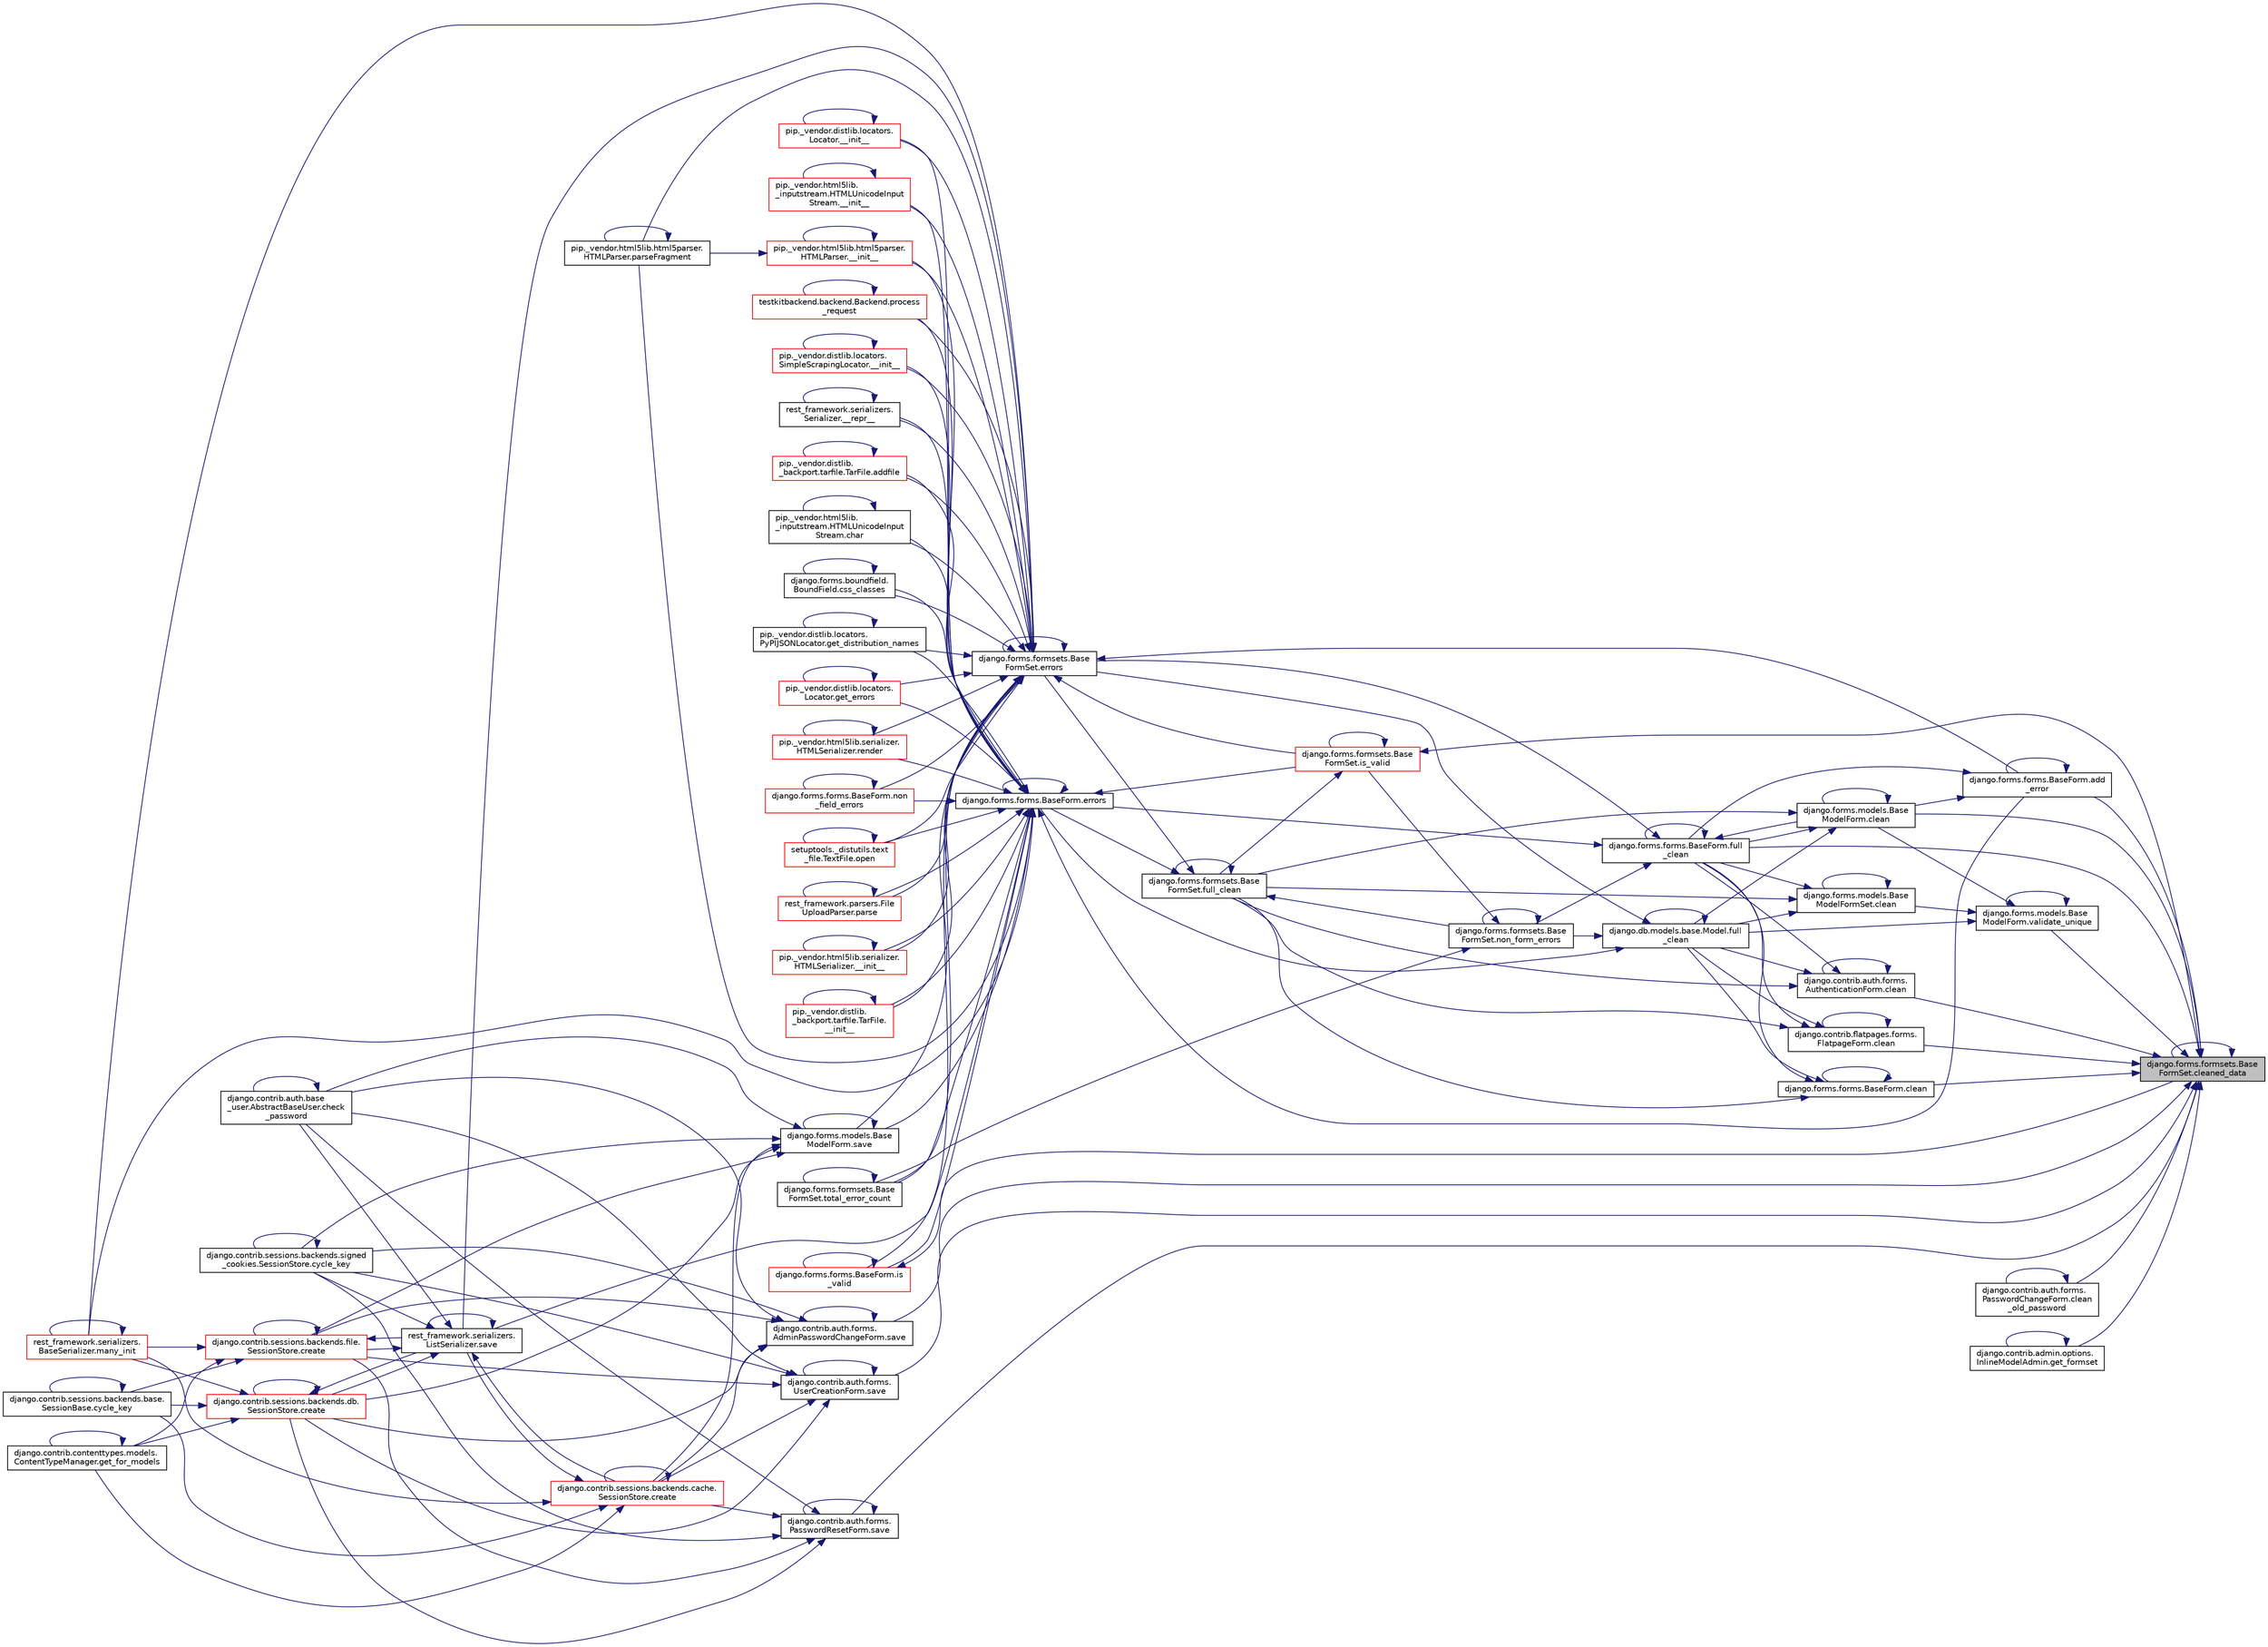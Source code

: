 digraph "django.forms.formsets.BaseFormSet.cleaned_data"
{
 // LATEX_PDF_SIZE
  edge [fontname="Helvetica",fontsize="10",labelfontname="Helvetica",labelfontsize="10"];
  node [fontname="Helvetica",fontsize="10",shape=record];
  rankdir="RL";
  Node1 [label="django.forms.formsets.Base\lFormSet.cleaned_data",height=0.2,width=0.4,color="black", fillcolor="grey75", style="filled", fontcolor="black",tooltip=" "];
  Node1 -> Node2 [dir="back",color="midnightblue",fontsize="10",style="solid",fontname="Helvetica"];
  Node2 [label="django.forms.forms.BaseForm.add\l_error",height=0.2,width=0.4,color="black", fillcolor="white", style="filled",URL="$d8/d44/classdjango_1_1forms_1_1forms_1_1_base_form.html#acf2237ac07f8871141489ce1ae752f76",tooltip=" "];
  Node2 -> Node2 [dir="back",color="midnightblue",fontsize="10",style="solid",fontname="Helvetica"];
  Node2 -> Node3 [dir="back",color="midnightblue",fontsize="10",style="solid",fontname="Helvetica"];
  Node3 [label="django.forms.models.Base\lModelForm.clean",height=0.2,width=0.4,color="black", fillcolor="white", style="filled",URL="$d8/dd8/classdjango_1_1forms_1_1models_1_1_base_model_form.html#abbcddac6d29c87ce3f49fba983f5df0a",tooltip=" "];
  Node3 -> Node3 [dir="back",color="midnightblue",fontsize="10",style="solid",fontname="Helvetica"];
  Node3 -> Node4 [dir="back",color="midnightblue",fontsize="10",style="solid",fontname="Helvetica"];
  Node4 [label="django.forms.forms.BaseForm.full\l_clean",height=0.2,width=0.4,color="black", fillcolor="white", style="filled",URL="$d8/d44/classdjango_1_1forms_1_1forms_1_1_base_form.html#acb359d947a031d78659b4d55addd67fc",tooltip=" "];
  Node4 -> Node3 [dir="back",color="midnightblue",fontsize="10",style="solid",fontname="Helvetica"];
  Node4 -> Node5 [dir="back",color="midnightblue",fontsize="10",style="solid",fontname="Helvetica"];
  Node5 [label="django.forms.forms.BaseForm.errors",height=0.2,width=0.4,color="black", fillcolor="white", style="filled",URL="$d8/d44/classdjango_1_1forms_1_1forms_1_1_base_form.html#ad1f2f603258fa86762632a8c17fe5aa8",tooltip=" "];
  Node5 -> Node6 [dir="back",color="midnightblue",fontsize="10",style="solid",fontname="Helvetica"];
  Node6 [label="pip._vendor.html5lib.serializer.\lHTMLSerializer.__init__",height=0.2,width=0.4,color="red", fillcolor="white", style="filled",URL="$d1/d17/classpip_1_1__vendor_1_1html5lib_1_1serializer_1_1_h_t_m_l_serializer.html#ae1f820664d0ba0b48b7b321577f1e996",tooltip=" "];
  Node6 -> Node6 [dir="back",color="midnightblue",fontsize="10",style="solid",fontname="Helvetica"];
  Node5 -> Node141 [dir="back",color="midnightblue",fontsize="10",style="solid",fontname="Helvetica"];
  Node141 [label="pip._vendor.distlib.\l_backport.tarfile.TarFile.\l__init__",height=0.2,width=0.4,color="red", fillcolor="white", style="filled",URL="$d7/d1d/classpip_1_1__vendor_1_1distlib_1_1__backport_1_1tarfile_1_1_tar_file.html#a1dda6d9be63b3ae8186ae388015c11ff",tooltip=" "];
  Node141 -> Node141 [dir="back",color="midnightblue",fontsize="10",style="solid",fontname="Helvetica"];
  Node5 -> Node142 [dir="back",color="midnightblue",fontsize="10",style="solid",fontname="Helvetica"];
  Node142 [label="pip._vendor.distlib.locators.\lLocator.__init__",height=0.2,width=0.4,color="red", fillcolor="white", style="filled",URL="$df/dda/classpip_1_1__vendor_1_1distlib_1_1locators_1_1_locator.html#af37665238a4ad058e6b2e4d6b77d0ffc",tooltip=" "];
  Node142 -> Node142 [dir="back",color="midnightblue",fontsize="10",style="solid",fontname="Helvetica"];
  Node5 -> Node83 [dir="back",color="midnightblue",fontsize="10",style="solid",fontname="Helvetica"];
  Node83 [label="pip._vendor.html5lib.\l_inputstream.HTMLUnicodeInput\lStream.__init__",height=0.2,width=0.4,color="red", fillcolor="white", style="filled",URL="$de/dab/classpip_1_1__vendor_1_1html5lib_1_1__inputstream_1_1_h_t_m_l_unicode_input_stream.html#aae329b9a8ec6d32fbe6de851cf40357c",tooltip=" "];
  Node83 -> Node83 [dir="back",color="midnightblue",fontsize="10",style="solid",fontname="Helvetica"];
  Node5 -> Node85 [dir="back",color="midnightblue",fontsize="10",style="solid",fontname="Helvetica"];
  Node85 [label="pip._vendor.html5lib.html5parser.\lHTMLParser.__init__",height=0.2,width=0.4,color="red", fillcolor="white", style="filled",URL="$dd/dcc/classpip_1_1__vendor_1_1html5lib_1_1html5parser_1_1_h_t_m_l_parser.html#ad9b0cd5d2f6a8f940f4efc6b6124c9be",tooltip=" "];
  Node85 -> Node85 [dir="back",color="midnightblue",fontsize="10",style="solid",fontname="Helvetica"];
  Node85 -> Node86 [dir="back",color="midnightblue",fontsize="10",style="solid",fontname="Helvetica"];
  Node86 [label="pip._vendor.html5lib.html5parser.\lHTMLParser.parseFragment",height=0.2,width=0.4,color="black", fillcolor="white", style="filled",URL="$dd/dcc/classpip_1_1__vendor_1_1html5lib_1_1html5parser_1_1_h_t_m_l_parser.html#af5e775b80cbddbdecc4cd2782c6eacca",tooltip=" "];
  Node86 -> Node86 [dir="back",color="midnightblue",fontsize="10",style="solid",fontname="Helvetica"];
  Node5 -> Node143 [dir="back",color="midnightblue",fontsize="10",style="solid",fontname="Helvetica"];
  Node143 [label="pip._vendor.distlib.locators.\lSimpleScrapingLocator.__init__",height=0.2,width=0.4,color="red", fillcolor="white", style="filled",URL="$d6/d82/classpip_1_1__vendor_1_1distlib_1_1locators_1_1_simple_scraping_locator.html#a7a4c50e47ae95046ff9f9da7aeb8a391",tooltip=" "];
  Node143 -> Node143 [dir="back",color="midnightblue",fontsize="10",style="solid",fontname="Helvetica"];
  Node5 -> Node144 [dir="back",color="midnightblue",fontsize="10",style="solid",fontname="Helvetica"];
  Node144 [label="rest_framework.serializers.\lSerializer.__repr__",height=0.2,width=0.4,color="black", fillcolor="white", style="filled",URL="$de/daf/classrest__framework_1_1serializers_1_1_serializer.html#aa4601d5e8fecc97212d2f753b9c44cc7",tooltip=" "];
  Node144 -> Node144 [dir="back",color="midnightblue",fontsize="10",style="solid",fontname="Helvetica"];
  Node5 -> Node2 [dir="back",color="midnightblue",fontsize="10",style="solid",fontname="Helvetica"];
  Node5 -> Node145 [dir="back",color="midnightblue",fontsize="10",style="solid",fontname="Helvetica"];
  Node145 [label="pip._vendor.distlib.\l_backport.tarfile.TarFile.addfile",height=0.2,width=0.4,color="red", fillcolor="white", style="filled",URL="$d7/d1d/classpip_1_1__vendor_1_1distlib_1_1__backport_1_1tarfile_1_1_tar_file.html#a9f460122e2a988ec31b0e1a7a2d18244",tooltip=" "];
  Node145 -> Node145 [dir="back",color="midnightblue",fontsize="10",style="solid",fontname="Helvetica"];
  Node5 -> Node147 [dir="back",color="midnightblue",fontsize="10",style="solid",fontname="Helvetica"];
  Node147 [label="pip._vendor.html5lib.\l_inputstream.HTMLUnicodeInput\lStream.char",height=0.2,width=0.4,color="black", fillcolor="white", style="filled",URL="$de/dab/classpip_1_1__vendor_1_1html5lib_1_1__inputstream_1_1_h_t_m_l_unicode_input_stream.html#a6078d7bf2b9ee2304ba083f762440a83",tooltip=" "];
  Node147 -> Node147 [dir="back",color="midnightblue",fontsize="10",style="solid",fontname="Helvetica"];
  Node5 -> Node148 [dir="back",color="midnightblue",fontsize="10",style="solid",fontname="Helvetica"];
  Node148 [label="django.forms.boundfield.\lBoundField.css_classes",height=0.2,width=0.4,color="black", fillcolor="white", style="filled",URL="$da/d92/classdjango_1_1forms_1_1boundfield_1_1_bound_field.html#a957299f7e1f8b9f554188b9b670d0426",tooltip=" "];
  Node148 -> Node148 [dir="back",color="midnightblue",fontsize="10",style="solid",fontname="Helvetica"];
  Node5 -> Node5 [dir="back",color="midnightblue",fontsize="10",style="solid",fontname="Helvetica"];
  Node5 -> Node149 [dir="back",color="midnightblue",fontsize="10",style="solid",fontname="Helvetica"];
  Node149 [label="pip._vendor.distlib.locators.\lPyPIJSONLocator.get_distribution_names",height=0.2,width=0.4,color="black", fillcolor="white", style="filled",URL="$d1/d11/classpip_1_1__vendor_1_1distlib_1_1locators_1_1_py_p_i_j_s_o_n_locator.html#a2a74400546b1af992cc79ae780c014d9",tooltip=" "];
  Node149 -> Node149 [dir="back",color="midnightblue",fontsize="10",style="solid",fontname="Helvetica"];
  Node5 -> Node150 [dir="back",color="midnightblue",fontsize="10",style="solid",fontname="Helvetica"];
  Node150 [label="pip._vendor.distlib.locators.\lLocator.get_errors",height=0.2,width=0.4,color="red", fillcolor="white", style="filled",URL="$df/dda/classpip_1_1__vendor_1_1distlib_1_1locators_1_1_locator.html#a001dcda572c307fbc81dc17c1056df8a",tooltip=" "];
  Node150 -> Node150 [dir="back",color="midnightblue",fontsize="10",style="solid",fontname="Helvetica"];
  Node5 -> Node154 [dir="back",color="midnightblue",fontsize="10",style="solid",fontname="Helvetica"];
  Node154 [label="django.forms.forms.BaseForm.is\l_valid",height=0.2,width=0.4,color="red", fillcolor="white", style="filled",URL="$d8/d44/classdjango_1_1forms_1_1forms_1_1_base_form.html#a372b23ad4096720b6f27077eab1b0b89",tooltip=" "];
  Node154 -> Node1 [dir="back",color="midnightblue",fontsize="10",style="solid",fontname="Helvetica"];
  Node154 -> Node154 [dir="back",color="midnightblue",fontsize="10",style="solid",fontname="Helvetica"];
  Node5 -> Node159 [dir="back",color="midnightblue",fontsize="10",style="solid",fontname="Helvetica"];
  Node159 [label="django.forms.formsets.Base\lFormSet.is_valid",height=0.2,width=0.4,color="red", fillcolor="white", style="filled",URL="$d5/d7f/classdjango_1_1forms_1_1formsets_1_1_base_form_set.html#ac556f386c1300678a3d58cbe8e9c7bef",tooltip=" "];
  Node159 -> Node1 [dir="back",color="midnightblue",fontsize="10",style="solid",fontname="Helvetica"];
  Node159 -> Node139 [dir="back",color="midnightblue",fontsize="10",style="solid",fontname="Helvetica"];
  Node139 [label="django.forms.formsets.Base\lFormSet.full_clean",height=0.2,width=0.4,color="black", fillcolor="white", style="filled",URL="$d5/d7f/classdjango_1_1forms_1_1formsets_1_1_base_form_set.html#ab85a836f8efaf3f794e9c34d427967f7",tooltip=" "];
  Node139 -> Node5 [dir="back",color="midnightblue",fontsize="10",style="solid",fontname="Helvetica"];
  Node139 -> Node140 [dir="back",color="midnightblue",fontsize="10",style="solid",fontname="Helvetica"];
  Node140 [label="django.forms.formsets.Base\lFormSet.errors",height=0.2,width=0.4,color="black", fillcolor="white", style="filled",URL="$d5/d7f/classdjango_1_1forms_1_1formsets_1_1_base_form_set.html#a3beee57c0d0f934ac19a621dfa83193c",tooltip=" "];
  Node140 -> Node6 [dir="back",color="midnightblue",fontsize="10",style="solid",fontname="Helvetica"];
  Node140 -> Node141 [dir="back",color="midnightblue",fontsize="10",style="solid",fontname="Helvetica"];
  Node140 -> Node142 [dir="back",color="midnightblue",fontsize="10",style="solid",fontname="Helvetica"];
  Node140 -> Node83 [dir="back",color="midnightblue",fontsize="10",style="solid",fontname="Helvetica"];
  Node140 -> Node85 [dir="back",color="midnightblue",fontsize="10",style="solid",fontname="Helvetica"];
  Node140 -> Node143 [dir="back",color="midnightblue",fontsize="10",style="solid",fontname="Helvetica"];
  Node140 -> Node144 [dir="back",color="midnightblue",fontsize="10",style="solid",fontname="Helvetica"];
  Node140 -> Node2 [dir="back",color="midnightblue",fontsize="10",style="solid",fontname="Helvetica"];
  Node140 -> Node145 [dir="back",color="midnightblue",fontsize="10",style="solid",fontname="Helvetica"];
  Node140 -> Node147 [dir="back",color="midnightblue",fontsize="10",style="solid",fontname="Helvetica"];
  Node140 -> Node148 [dir="back",color="midnightblue",fontsize="10",style="solid",fontname="Helvetica"];
  Node140 -> Node140 [dir="back",color="midnightblue",fontsize="10",style="solid",fontname="Helvetica"];
  Node140 -> Node149 [dir="back",color="midnightblue",fontsize="10",style="solid",fontname="Helvetica"];
  Node140 -> Node150 [dir="back",color="midnightblue",fontsize="10",style="solid",fontname="Helvetica"];
  Node140 -> Node154 [dir="back",color="midnightblue",fontsize="10",style="solid",fontname="Helvetica"];
  Node140 -> Node159 [dir="back",color="midnightblue",fontsize="10",style="solid",fontname="Helvetica"];
  Node140 -> Node170 [dir="back",color="midnightblue",fontsize="10",style="solid",fontname="Helvetica"];
  Node170 [label="rest_framework.serializers.\lBaseSerializer.many_init",height=0.2,width=0.4,color="red", fillcolor="white", style="filled",URL="$d9/de7/classrest__framework_1_1serializers_1_1_base_serializer.html#aa66062b6866b3306c40d310e19b25971",tooltip=" "];
  Node170 -> Node170 [dir="back",color="midnightblue",fontsize="10",style="solid",fontname="Helvetica"];
  Node140 -> Node173 [dir="back",color="midnightblue",fontsize="10",style="solid",fontname="Helvetica"];
  Node173 [label="django.forms.forms.BaseForm.non\l_field_errors",height=0.2,width=0.4,color="red", fillcolor="white", style="filled",URL="$d8/d44/classdjango_1_1forms_1_1forms_1_1_base_form.html#abc61a5de1f1fc6a524d021877d2cb332",tooltip=" "];
  Node173 -> Node173 [dir="back",color="midnightblue",fontsize="10",style="solid",fontname="Helvetica"];
  Node140 -> Node176 [dir="back",color="midnightblue",fontsize="10",style="solid",fontname="Helvetica"];
  Node176 [label="setuptools._distutils.text\l_file.TextFile.open",height=0.2,width=0.4,color="red", fillcolor="white", style="filled",URL="$da/d41/classsetuptools_1_1__distutils_1_1text__file_1_1_text_file.html#ae603687e438433de3b47c9fc729c2f29",tooltip=" "];
  Node176 -> Node176 [dir="back",color="midnightblue",fontsize="10",style="solid",fontname="Helvetica"];
  Node140 -> Node179 [dir="back",color="midnightblue",fontsize="10",style="solid",fontname="Helvetica"];
  Node179 [label="rest_framework.parsers.File\lUploadParser.parse",height=0.2,width=0.4,color="red", fillcolor="white", style="filled",URL="$d5/d4e/classrest__framework_1_1parsers_1_1_file_upload_parser.html#ad1e3e1c76e8130e42f5d8c93ccfebeb9",tooltip=" "];
  Node179 -> Node179 [dir="back",color="midnightblue",fontsize="10",style="solid",fontname="Helvetica"];
  Node140 -> Node86 [dir="back",color="midnightblue",fontsize="10",style="solid",fontname="Helvetica"];
  Node140 -> Node185 [dir="back",color="midnightblue",fontsize="10",style="solid",fontname="Helvetica"];
  Node185 [label="testkitbackend.backend.Backend.process\l_request",height=0.2,width=0.4,color="red", fillcolor="white", style="filled",URL="$d3/d9c/classtestkitbackend_1_1backend_1_1_backend.html#a7e6c66d8e4b78ac0e0555fd95aa28703",tooltip=" "];
  Node185 -> Node185 [dir="back",color="midnightblue",fontsize="10",style="solid",fontname="Helvetica"];
  Node140 -> Node131 [dir="back",color="midnightblue",fontsize="10",style="solid",fontname="Helvetica"];
  Node131 [label="pip._vendor.html5lib.serializer.\lHTMLSerializer.render",height=0.2,width=0.4,color="red", fillcolor="white", style="filled",URL="$d1/d17/classpip_1_1__vendor_1_1html5lib_1_1serializer_1_1_h_t_m_l_serializer.html#a24277c42df8722ba57624ed6dcedc6ea",tooltip=" "];
  Node131 -> Node131 [dir="back",color="midnightblue",fontsize="10",style="solid",fontname="Helvetica"];
  Node140 -> Node228 [dir="back",color="midnightblue",fontsize="10",style="solid",fontname="Helvetica"];
  Node228 [label="rest_framework.serializers.\lListSerializer.save",height=0.2,width=0.4,color="black", fillcolor="white", style="filled",URL="$d9/dee/classrest__framework_1_1serializers_1_1_list_serializer.html#aae894406720700029ad7bfd9accd04dc",tooltip=" "];
  Node228 -> Node229 [dir="back",color="midnightblue",fontsize="10",style="solid",fontname="Helvetica"];
  Node229 [label="django.contrib.auth.base\l_user.AbstractBaseUser.check\l_password",height=0.2,width=0.4,color="black", fillcolor="white", style="filled",URL="$d6/d40/classdjango_1_1contrib_1_1auth_1_1base__user_1_1_abstract_base_user.html#a22877e4004aca4daed40520695ef91ad",tooltip=" "];
  Node229 -> Node229 [dir="back",color="midnightblue",fontsize="10",style="solid",fontname="Helvetica"];
  Node228 -> Node230 [dir="back",color="midnightblue",fontsize="10",style="solid",fontname="Helvetica"];
  Node230 [label="django.contrib.sessions.backends.cache.\lSessionStore.create",height=0.2,width=0.4,color="red", fillcolor="white", style="filled",URL="$df/d0f/classdjango_1_1contrib_1_1sessions_1_1backends_1_1cache_1_1_session_store.html#a446cd1693bf22269d431e4cfc9424763",tooltip=" "];
  Node230 -> Node230 [dir="back",color="midnightblue",fontsize="10",style="solid",fontname="Helvetica"];
  Node230 -> Node231 [dir="back",color="midnightblue",fontsize="10",style="solid",fontname="Helvetica"];
  Node231 [label="django.contrib.sessions.backends.base.\lSessionBase.cycle_key",height=0.2,width=0.4,color="black", fillcolor="white", style="filled",URL="$d1/d6e/classdjango_1_1contrib_1_1sessions_1_1backends_1_1base_1_1_session_base.html#a977116d62a4d058eae187121b1304d33",tooltip=" "];
  Node231 -> Node231 [dir="back",color="midnightblue",fontsize="10",style="solid",fontname="Helvetica"];
  Node230 -> Node232 [dir="back",color="midnightblue",fontsize="10",style="solid",fontname="Helvetica"];
  Node232 [label="django.contrib.contenttypes.models.\lContentTypeManager.get_for_models",height=0.2,width=0.4,color="black", fillcolor="white", style="filled",URL="$d0/dbc/classdjango_1_1contrib_1_1contenttypes_1_1models_1_1_content_type_manager.html#a63756e81a9a706e22426e7b0fef0ca8b",tooltip=" "];
  Node232 -> Node232 [dir="back",color="midnightblue",fontsize="10",style="solid",fontname="Helvetica"];
  Node230 -> Node170 [dir="back",color="midnightblue",fontsize="10",style="solid",fontname="Helvetica"];
  Node230 -> Node228 [dir="back",color="midnightblue",fontsize="10",style="solid",fontname="Helvetica"];
  Node228 -> Node239 [dir="back",color="midnightblue",fontsize="10",style="solid",fontname="Helvetica"];
  Node239 [label="django.contrib.sessions.backends.db.\lSessionStore.create",height=0.2,width=0.4,color="red", fillcolor="white", style="filled",URL="$d2/d1a/classdjango_1_1contrib_1_1sessions_1_1backends_1_1db_1_1_session_store.html#abe55542a0377d5cadcaa995ab5983000",tooltip=" "];
  Node239 -> Node239 [dir="back",color="midnightblue",fontsize="10",style="solid",fontname="Helvetica"];
  Node239 -> Node231 [dir="back",color="midnightblue",fontsize="10",style="solid",fontname="Helvetica"];
  Node239 -> Node232 [dir="back",color="midnightblue",fontsize="10",style="solid",fontname="Helvetica"];
  Node239 -> Node170 [dir="back",color="midnightblue",fontsize="10",style="solid",fontname="Helvetica"];
  Node239 -> Node228 [dir="back",color="midnightblue",fontsize="10",style="solid",fontname="Helvetica"];
  Node228 -> Node241 [dir="back",color="midnightblue",fontsize="10",style="solid",fontname="Helvetica"];
  Node241 [label="django.contrib.sessions.backends.file.\lSessionStore.create",height=0.2,width=0.4,color="red", fillcolor="white", style="filled",URL="$dc/dba/classdjango_1_1contrib_1_1sessions_1_1backends_1_1file_1_1_session_store.html#a24fc651d4a7fdff19e780868a31f0600",tooltip=" "];
  Node241 -> Node241 [dir="back",color="midnightblue",fontsize="10",style="solid",fontname="Helvetica"];
  Node241 -> Node231 [dir="back",color="midnightblue",fontsize="10",style="solid",fontname="Helvetica"];
  Node241 -> Node232 [dir="back",color="midnightblue",fontsize="10",style="solid",fontname="Helvetica"];
  Node241 -> Node170 [dir="back",color="midnightblue",fontsize="10",style="solid",fontname="Helvetica"];
  Node241 -> Node228 [dir="back",color="midnightblue",fontsize="10",style="solid",fontname="Helvetica"];
  Node228 -> Node243 [dir="back",color="midnightblue",fontsize="10",style="solid",fontname="Helvetica"];
  Node243 [label="django.contrib.sessions.backends.signed\l_cookies.SessionStore.cycle_key",height=0.2,width=0.4,color="black", fillcolor="white", style="filled",URL="$d4/da0/classdjango_1_1contrib_1_1sessions_1_1backends_1_1signed__cookies_1_1_session_store.html#af2644b7249beaf95b74d8a2dea6fb38f",tooltip=" "];
  Node243 -> Node243 [dir="back",color="midnightblue",fontsize="10",style="solid",fontname="Helvetica"];
  Node228 -> Node228 [dir="back",color="midnightblue",fontsize="10",style="solid",fontname="Helvetica"];
  Node140 -> Node348 [dir="back",color="midnightblue",fontsize="10",style="solid",fontname="Helvetica"];
  Node348 [label="django.forms.models.Base\lModelForm.save",height=0.2,width=0.4,color="black", fillcolor="white", style="filled",URL="$d8/dd8/classdjango_1_1forms_1_1models_1_1_base_model_form.html#ad74859e0ce221da998f157156a4c3450",tooltip=" "];
  Node348 -> Node229 [dir="back",color="midnightblue",fontsize="10",style="solid",fontname="Helvetica"];
  Node348 -> Node230 [dir="back",color="midnightblue",fontsize="10",style="solid",fontname="Helvetica"];
  Node348 -> Node239 [dir="back",color="midnightblue",fontsize="10",style="solid",fontname="Helvetica"];
  Node348 -> Node241 [dir="back",color="midnightblue",fontsize="10",style="solid",fontname="Helvetica"];
  Node348 -> Node243 [dir="back",color="midnightblue",fontsize="10",style="solid",fontname="Helvetica"];
  Node348 -> Node348 [dir="back",color="midnightblue",fontsize="10",style="solid",fontname="Helvetica"];
  Node140 -> Node169 [dir="back",color="midnightblue",fontsize="10",style="solid",fontname="Helvetica"];
  Node169 [label="django.forms.formsets.Base\lFormSet.total_error_count",height=0.2,width=0.4,color="black", fillcolor="white", style="filled",URL="$d5/d7f/classdjango_1_1forms_1_1formsets_1_1_base_form_set.html#aa8768f079003eb89dac27d2580c01935",tooltip=" "];
  Node169 -> Node169 [dir="back",color="midnightblue",fontsize="10",style="solid",fontname="Helvetica"];
  Node139 -> Node139 [dir="back",color="midnightblue",fontsize="10",style="solid",fontname="Helvetica"];
  Node139 -> Node158 [dir="back",color="midnightblue",fontsize="10",style="solid",fontname="Helvetica"];
  Node158 [label="django.forms.formsets.Base\lFormSet.non_form_errors",height=0.2,width=0.4,color="black", fillcolor="white", style="filled",URL="$d5/d7f/classdjango_1_1forms_1_1formsets_1_1_base_form_set.html#a1d05547548a4662138e11e22e4795f52",tooltip=" "];
  Node158 -> Node159 [dir="back",color="midnightblue",fontsize="10",style="solid",fontname="Helvetica"];
  Node158 -> Node158 [dir="back",color="midnightblue",fontsize="10",style="solid",fontname="Helvetica"];
  Node158 -> Node169 [dir="back",color="midnightblue",fontsize="10",style="solid",fontname="Helvetica"];
  Node159 -> Node159 [dir="back",color="midnightblue",fontsize="10",style="solid",fontname="Helvetica"];
  Node5 -> Node170 [dir="back",color="midnightblue",fontsize="10",style="solid",fontname="Helvetica"];
  Node5 -> Node173 [dir="back",color="midnightblue",fontsize="10",style="solid",fontname="Helvetica"];
  Node5 -> Node176 [dir="back",color="midnightblue",fontsize="10",style="solid",fontname="Helvetica"];
  Node5 -> Node179 [dir="back",color="midnightblue",fontsize="10",style="solid",fontname="Helvetica"];
  Node5 -> Node86 [dir="back",color="midnightblue",fontsize="10",style="solid",fontname="Helvetica"];
  Node5 -> Node185 [dir="back",color="midnightblue",fontsize="10",style="solid",fontname="Helvetica"];
  Node5 -> Node131 [dir="back",color="midnightblue",fontsize="10",style="solid",fontname="Helvetica"];
  Node5 -> Node228 [dir="back",color="midnightblue",fontsize="10",style="solid",fontname="Helvetica"];
  Node5 -> Node348 [dir="back",color="midnightblue",fontsize="10",style="solid",fontname="Helvetica"];
  Node5 -> Node169 [dir="back",color="midnightblue",fontsize="10",style="solid",fontname="Helvetica"];
  Node4 -> Node140 [dir="back",color="midnightblue",fontsize="10",style="solid",fontname="Helvetica"];
  Node4 -> Node4 [dir="back",color="midnightblue",fontsize="10",style="solid",fontname="Helvetica"];
  Node4 -> Node158 [dir="back",color="midnightblue",fontsize="10",style="solid",fontname="Helvetica"];
  Node3 -> Node139 [dir="back",color="midnightblue",fontsize="10",style="solid",fontname="Helvetica"];
  Node3 -> Node157 [dir="back",color="midnightblue",fontsize="10",style="solid",fontname="Helvetica"];
  Node157 [label="django.db.models.base.Model.full\l_clean",height=0.2,width=0.4,color="black", fillcolor="white", style="filled",URL="$da/d39/classdjango_1_1db_1_1models_1_1base_1_1_model.html#a29e9a703ef45c4d00285f419164ae278",tooltip=" "];
  Node157 -> Node5 [dir="back",color="midnightblue",fontsize="10",style="solid",fontname="Helvetica"];
  Node157 -> Node140 [dir="back",color="midnightblue",fontsize="10",style="solid",fontname="Helvetica"];
  Node157 -> Node157 [dir="back",color="midnightblue",fontsize="10",style="solid",fontname="Helvetica"];
  Node157 -> Node158 [dir="back",color="midnightblue",fontsize="10",style="solid",fontname="Helvetica"];
  Node2 -> Node4 [dir="back",color="midnightblue",fontsize="10",style="solid",fontname="Helvetica"];
  Node1 -> Node138 [dir="back",color="midnightblue",fontsize="10",style="solid",fontname="Helvetica"];
  Node138 [label="django.contrib.auth.forms.\lAuthenticationForm.clean",height=0.2,width=0.4,color="black", fillcolor="white", style="filled",URL="$d3/d34/classdjango_1_1contrib_1_1auth_1_1forms_1_1_authentication_form.html#a7582ce605c846d85757b967f54ebbb3b",tooltip=" "];
  Node138 -> Node138 [dir="back",color="midnightblue",fontsize="10",style="solid",fontname="Helvetica"];
  Node138 -> Node4 [dir="back",color="midnightblue",fontsize="10",style="solid",fontname="Helvetica"];
  Node138 -> Node139 [dir="back",color="midnightblue",fontsize="10",style="solid",fontname="Helvetica"];
  Node138 -> Node157 [dir="back",color="midnightblue",fontsize="10",style="solid",fontname="Helvetica"];
  Node1 -> Node668 [dir="back",color="midnightblue",fontsize="10",style="solid",fontname="Helvetica"];
  Node668 [label="django.contrib.flatpages.forms.\lFlatpageForm.clean",height=0.2,width=0.4,color="black", fillcolor="white", style="filled",URL="$de/d43/classdjango_1_1contrib_1_1flatpages_1_1forms_1_1_flatpage_form.html#a51d9513fb11818ccc8bc81139ce29bed",tooltip=" "];
  Node668 -> Node668 [dir="back",color="midnightblue",fontsize="10",style="solid",fontname="Helvetica"];
  Node668 -> Node4 [dir="back",color="midnightblue",fontsize="10",style="solid",fontname="Helvetica"];
  Node668 -> Node139 [dir="back",color="midnightblue",fontsize="10",style="solid",fontname="Helvetica"];
  Node668 -> Node157 [dir="back",color="midnightblue",fontsize="10",style="solid",fontname="Helvetica"];
  Node1 -> Node669 [dir="back",color="midnightblue",fontsize="10",style="solid",fontname="Helvetica"];
  Node669 [label="django.forms.forms.BaseForm.clean",height=0.2,width=0.4,color="black", fillcolor="white", style="filled",URL="$d8/d44/classdjango_1_1forms_1_1forms_1_1_base_form.html#aac9e2e177a9d7f1e4ee73b3ebfed6719",tooltip=" "];
  Node669 -> Node669 [dir="back",color="midnightblue",fontsize="10",style="solid",fontname="Helvetica"];
  Node669 -> Node4 [dir="back",color="midnightblue",fontsize="10",style="solid",fontname="Helvetica"];
  Node669 -> Node139 [dir="back",color="midnightblue",fontsize="10",style="solid",fontname="Helvetica"];
  Node669 -> Node157 [dir="back",color="midnightblue",fontsize="10",style="solid",fontname="Helvetica"];
  Node1 -> Node3 [dir="back",color="midnightblue",fontsize="10",style="solid",fontname="Helvetica"];
  Node1 -> Node670 [dir="back",color="midnightblue",fontsize="10",style="solid",fontname="Helvetica"];
  Node670 [label="django.contrib.auth.forms.\lPasswordChangeForm.clean\l_old_password",height=0.2,width=0.4,color="black", fillcolor="white", style="filled",URL="$d5/d6f/classdjango_1_1contrib_1_1auth_1_1forms_1_1_password_change_form.html#aecd5a680ca04ee9fdc6995595dbb4640",tooltip=" "];
  Node670 -> Node670 [dir="back",color="midnightblue",fontsize="10",style="solid",fontname="Helvetica"];
  Node1 -> Node1 [dir="back",color="midnightblue",fontsize="10",style="solid",fontname="Helvetica"];
  Node1 -> Node4 [dir="back",color="midnightblue",fontsize="10",style="solid",fontname="Helvetica"];
  Node1 -> Node671 [dir="back",color="midnightblue",fontsize="10",style="solid",fontname="Helvetica"];
  Node671 [label="django.contrib.admin.options.\lInlineModelAdmin.get_formset",height=0.2,width=0.4,color="black", fillcolor="white", style="filled",URL="$db/dbb/classdjango_1_1contrib_1_1admin_1_1options_1_1_inline_model_admin.html#a1641ef603d6e68a212701c78caa297cb",tooltip=" "];
  Node671 -> Node671 [dir="back",color="midnightblue",fontsize="10",style="solid",fontname="Helvetica"];
  Node1 -> Node672 [dir="back",color="midnightblue",fontsize="10",style="solid",fontname="Helvetica"];
  Node672 [label="django.contrib.auth.forms.\lUserCreationForm.save",height=0.2,width=0.4,color="black", fillcolor="white", style="filled",URL="$da/d3b/classdjango_1_1contrib_1_1auth_1_1forms_1_1_user_creation_form.html#a8a926393b31c5dd1cc0b993c84210753",tooltip=" "];
  Node672 -> Node229 [dir="back",color="midnightblue",fontsize="10",style="solid",fontname="Helvetica"];
  Node672 -> Node230 [dir="back",color="midnightblue",fontsize="10",style="solid",fontname="Helvetica"];
  Node672 -> Node239 [dir="back",color="midnightblue",fontsize="10",style="solid",fontname="Helvetica"];
  Node672 -> Node241 [dir="back",color="midnightblue",fontsize="10",style="solid",fontname="Helvetica"];
  Node672 -> Node243 [dir="back",color="midnightblue",fontsize="10",style="solid",fontname="Helvetica"];
  Node672 -> Node672 [dir="back",color="midnightblue",fontsize="10",style="solid",fontname="Helvetica"];
  Node1 -> Node673 [dir="back",color="midnightblue",fontsize="10",style="solid",fontname="Helvetica"];
  Node673 [label="django.contrib.auth.forms.\lAdminPasswordChangeForm.save",height=0.2,width=0.4,color="black", fillcolor="white", style="filled",URL="$d7/db6/classdjango_1_1contrib_1_1auth_1_1forms_1_1_admin_password_change_form.html#a518d15d83bb09f0cd3e5ded33fd22852",tooltip=" "];
  Node673 -> Node229 [dir="back",color="midnightblue",fontsize="10",style="solid",fontname="Helvetica"];
  Node673 -> Node230 [dir="back",color="midnightblue",fontsize="10",style="solid",fontname="Helvetica"];
  Node673 -> Node239 [dir="back",color="midnightblue",fontsize="10",style="solid",fontname="Helvetica"];
  Node673 -> Node241 [dir="back",color="midnightblue",fontsize="10",style="solid",fontname="Helvetica"];
  Node673 -> Node243 [dir="back",color="midnightblue",fontsize="10",style="solid",fontname="Helvetica"];
  Node673 -> Node673 [dir="back",color="midnightblue",fontsize="10",style="solid",fontname="Helvetica"];
  Node1 -> Node674 [dir="back",color="midnightblue",fontsize="10",style="solid",fontname="Helvetica"];
  Node674 [label="django.contrib.auth.forms.\lPasswordResetForm.save",height=0.2,width=0.4,color="black", fillcolor="white", style="filled",URL="$d8/daa/classdjango_1_1contrib_1_1auth_1_1forms_1_1_password_reset_form.html#aa62f74e3dfa401f014669aaecf74c396",tooltip=" "];
  Node674 -> Node229 [dir="back",color="midnightblue",fontsize="10",style="solid",fontname="Helvetica"];
  Node674 -> Node230 [dir="back",color="midnightblue",fontsize="10",style="solid",fontname="Helvetica"];
  Node674 -> Node239 [dir="back",color="midnightblue",fontsize="10",style="solid",fontname="Helvetica"];
  Node674 -> Node241 [dir="back",color="midnightblue",fontsize="10",style="solid",fontname="Helvetica"];
  Node674 -> Node243 [dir="back",color="midnightblue",fontsize="10",style="solid",fontname="Helvetica"];
  Node674 -> Node674 [dir="back",color="midnightblue",fontsize="10",style="solid",fontname="Helvetica"];
  Node1 -> Node675 [dir="back",color="midnightblue",fontsize="10",style="solid",fontname="Helvetica"];
  Node675 [label="django.forms.models.Base\lModelForm.validate_unique",height=0.2,width=0.4,color="black", fillcolor="white", style="filled",URL="$d8/dd8/classdjango_1_1forms_1_1models_1_1_base_model_form.html#ace6b09d164ae2356ee898d5d10207a51",tooltip=" "];
  Node675 -> Node3 [dir="back",color="midnightblue",fontsize="10",style="solid",fontname="Helvetica"];
  Node675 -> Node156 [dir="back",color="midnightblue",fontsize="10",style="solid",fontname="Helvetica"];
  Node156 [label="django.forms.models.Base\lModelFormSet.clean",height=0.2,width=0.4,color="black", fillcolor="white", style="filled",URL="$d5/d31/classdjango_1_1forms_1_1models_1_1_base_model_form_set.html#aeb5f8ac417ef44d2a90e7502ccf90482",tooltip=" "];
  Node156 -> Node156 [dir="back",color="midnightblue",fontsize="10",style="solid",fontname="Helvetica"];
  Node156 -> Node4 [dir="back",color="midnightblue",fontsize="10",style="solid",fontname="Helvetica"];
  Node156 -> Node139 [dir="back",color="midnightblue",fontsize="10",style="solid",fontname="Helvetica"];
  Node156 -> Node157 [dir="back",color="midnightblue",fontsize="10",style="solid",fontname="Helvetica"];
  Node675 -> Node157 [dir="back",color="midnightblue",fontsize="10",style="solid",fontname="Helvetica"];
  Node675 -> Node675 [dir="back",color="midnightblue",fontsize="10",style="solid",fontname="Helvetica"];
}

